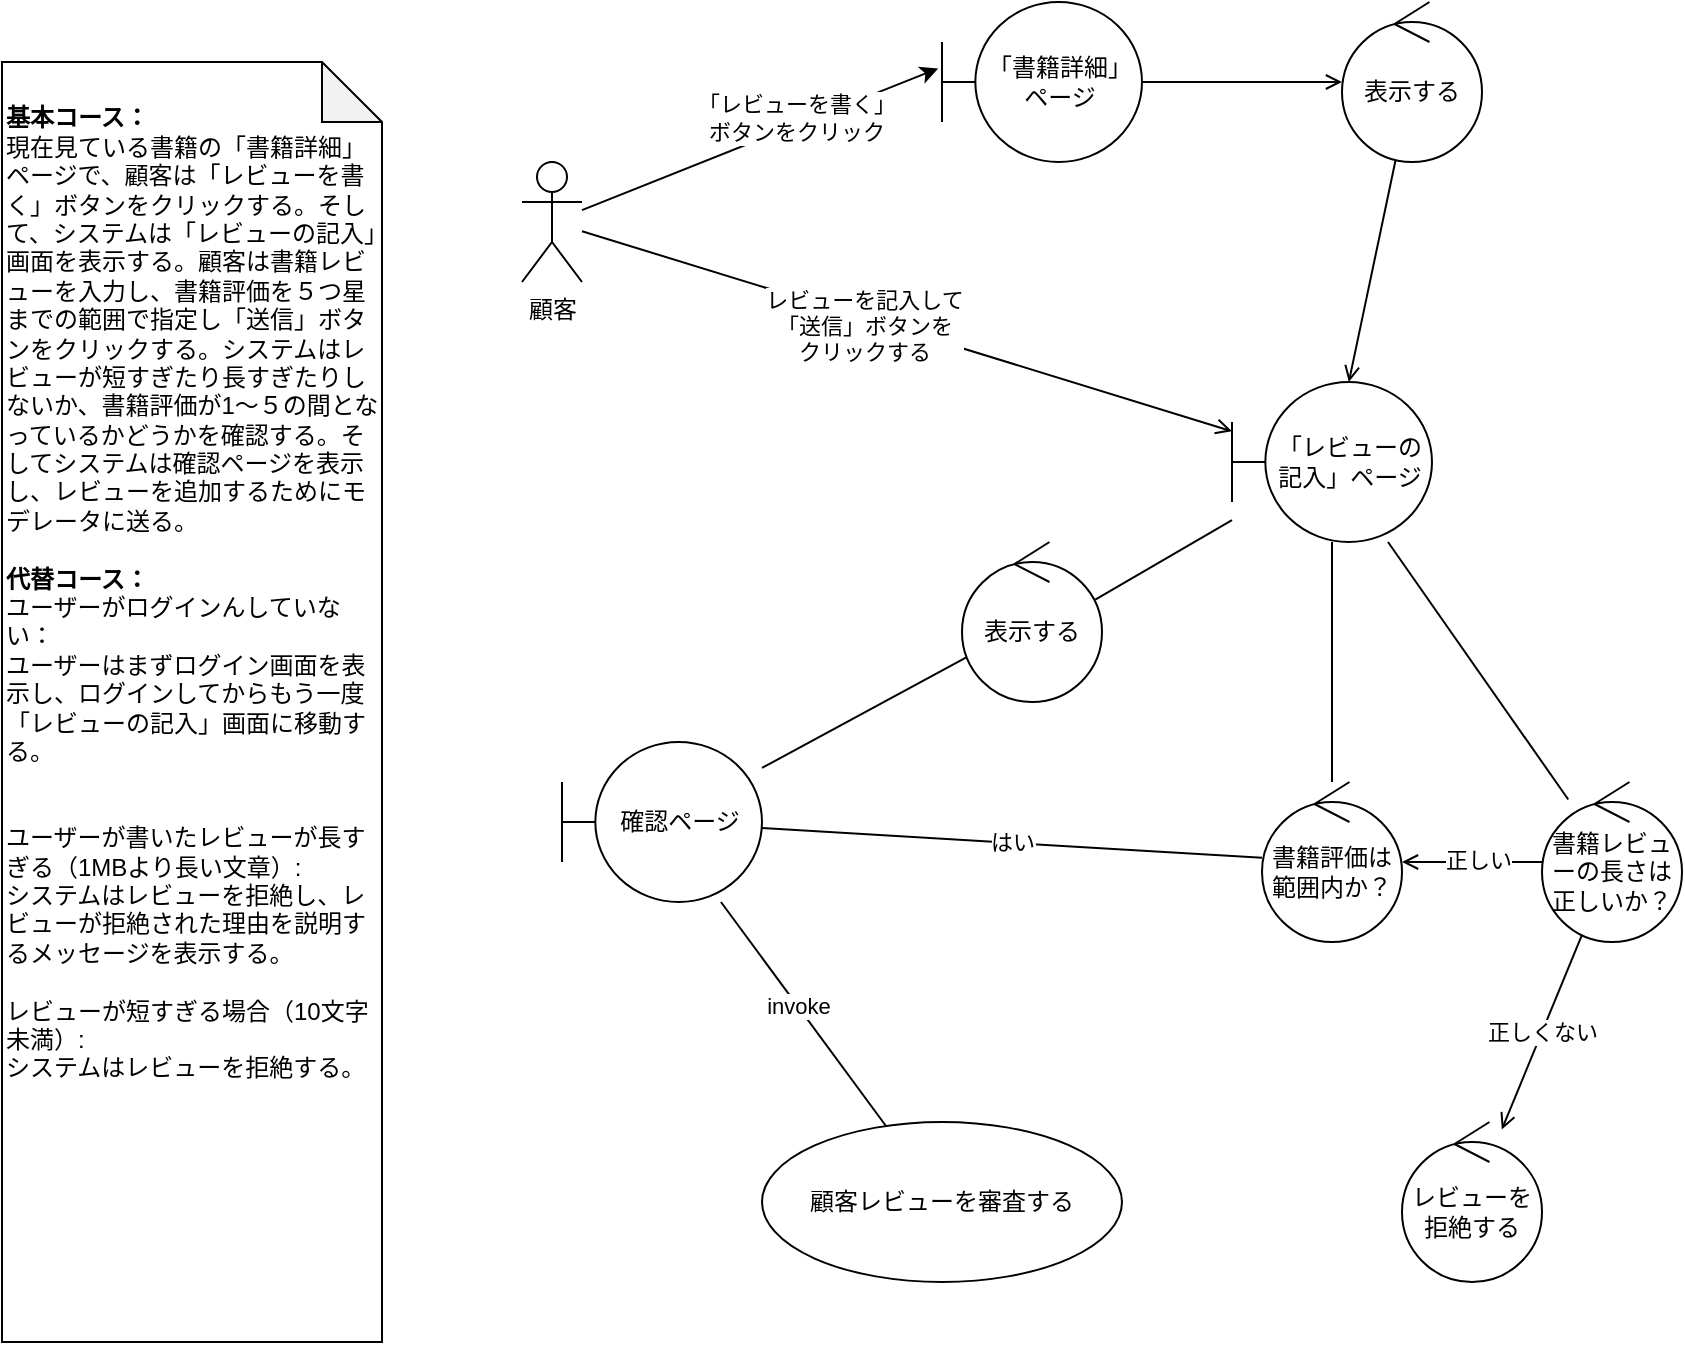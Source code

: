 <mxfile version="16.6.1" type="github">
  <diagram id="DGkYznJSPutk3NiBNSYJ" name="Page-1">
    <mxGraphModel dx="1381" dy="1219" grid="1" gridSize="10" guides="1" tooltips="1" connect="1" arrows="1" fold="1" page="1" pageScale="1" pageWidth="1169" pageHeight="827" math="0" shadow="0">
      <root>
        <mxCell id="0" />
        <mxCell id="1" parent="0" />
        <mxCell id="HRKtO4Kyq1DwwRxE1as--1" value="&lt;b&gt;&lt;br&gt;基本コース：&lt;/b&gt;&lt;br&gt;現在見ている書籍の「書籍詳細」ページで、顧客は「レビューを書く」ボタンをクリックする。そして、システムは「レビューの記入」画面を表示する。顧客は書籍レビューを入力し、書籍評価を５つ星までの範囲で指定し「送信」ボタンをクリックする。システムはレビューが短すぎたり長すぎたりしないか、書籍評価が1〜５の間となっているかどうかを確認する。そしてシステムは確認ページを表示し、レビューを追加するためにモデレータに送る。&lt;br&gt;&lt;br&gt;&lt;b&gt;代替コース：&lt;br&gt;&lt;/b&gt;ユーザーがログインんしていない：&lt;br&gt;ユーザーはまずログイン画面を表示し、ログインしてからもう一度「レビューの記入」画面に移動する。&lt;br&gt;&lt;br&gt;&lt;br&gt;ユーザーが書いたレビューが長すぎる（1MBより長い文章）:&lt;br&gt;システムはレビューを拒絶し、レビューが拒絶された理由を説明するメッセージを表示する。&lt;br&gt;&lt;br&gt;レビューが短すぎる場合（10文字未満）:&lt;br&gt;システムはレビューを拒絶する。" style="shape=note;whiteSpace=wrap;html=1;backgroundOutline=1;darkOpacity=0.05;align=left;verticalAlign=top;" parent="1" vertex="1">
          <mxGeometry x="50" y="80" width="190" height="640" as="geometry" />
        </mxCell>
        <mxCell id="HRKtO4Kyq1DwwRxE1as--6" value="" style="rounded=0;orthogonalLoop=1;jettySize=auto;html=1;entryX=-0.019;entryY=0.415;entryDx=0;entryDy=0;entryPerimeter=0;" parent="1" source="HRKtO4Kyq1DwwRxE1as--2" target="uWYxpY_xJqgRA1MKXE2g-11" edge="1">
          <mxGeometry relative="1" as="geometry" />
        </mxCell>
        <mxCell id="HRKtO4Kyq1DwwRxE1as--7" value="「レビューを書く」&lt;br&gt;ボタンをクリック" style="edgeLabel;html=1;align=center;verticalAlign=middle;resizable=0;points=[];" parent="HRKtO4Kyq1DwwRxE1as--6" vertex="1" connectable="0">
          <mxGeometry x="0.216" y="3" relative="1" as="geometry">
            <mxPoint as="offset" />
          </mxGeometry>
        </mxCell>
        <mxCell id="uWYxpY_xJqgRA1MKXE2g-15" value="" style="edgeStyle=none;rounded=0;orthogonalLoop=1;jettySize=auto;html=1;endArrow=open;endFill=0;" edge="1" parent="1" source="HRKtO4Kyq1DwwRxE1as--2" target="HRKtO4Kyq1DwwRxE1as--5">
          <mxGeometry relative="1" as="geometry" />
        </mxCell>
        <mxCell id="uWYxpY_xJqgRA1MKXE2g-23" value="レビューを記入して&lt;br&gt;「送信」ボタンを&lt;br&gt;クリックする" style="edgeLabel;html=1;align=center;verticalAlign=middle;resizable=0;points=[];" vertex="1" connectable="0" parent="uWYxpY_xJqgRA1MKXE2g-15">
          <mxGeometry x="-0.126" y="-4" relative="1" as="geometry">
            <mxPoint as="offset" />
          </mxGeometry>
        </mxCell>
        <mxCell id="HRKtO4Kyq1DwwRxE1as--2" value="顧客" style="shape=umlActor;verticalLabelPosition=bottom;verticalAlign=top;html=1;" parent="1" vertex="1">
          <mxGeometry x="310" y="130" width="30" height="60" as="geometry" />
        </mxCell>
        <mxCell id="uWYxpY_xJqgRA1MKXE2g-4" value="" style="edgeStyle=none;rounded=0;orthogonalLoop=1;jettySize=auto;html=1;endArrow=none;endFill=0;" edge="1" parent="1" source="HRKtO4Kyq1DwwRxE1as--5" target="uWYxpY_xJqgRA1MKXE2g-3">
          <mxGeometry relative="1" as="geometry" />
        </mxCell>
        <mxCell id="uWYxpY_xJqgRA1MKXE2g-18" value="" style="edgeStyle=none;rounded=0;orthogonalLoop=1;jettySize=auto;html=1;endArrow=none;endFill=0;" edge="1" parent="1" source="HRKtO4Kyq1DwwRxE1as--5" target="uWYxpY_xJqgRA1MKXE2g-7">
          <mxGeometry relative="1" as="geometry" />
        </mxCell>
        <mxCell id="uWYxpY_xJqgRA1MKXE2g-25" value="" style="edgeStyle=none;rounded=0;orthogonalLoop=1;jettySize=auto;html=1;endArrow=none;endFill=0;entryX=0.952;entryY=0.36;entryDx=0;entryDy=0;entryPerimeter=0;" edge="1" parent="1" source="HRKtO4Kyq1DwwRxE1as--5" target="uWYxpY_xJqgRA1MKXE2g-26">
          <mxGeometry relative="1" as="geometry" />
        </mxCell>
        <mxCell id="HRKtO4Kyq1DwwRxE1as--5" value="「レビューの記入」ページ" style="shape=umlBoundary;whiteSpace=wrap;html=1;" parent="1" vertex="1">
          <mxGeometry x="665" y="240" width="100" height="80" as="geometry" />
        </mxCell>
        <mxCell id="uWYxpY_xJqgRA1MKXE2g-28" value="はい" style="edgeStyle=none;rounded=0;orthogonalLoop=1;jettySize=auto;html=1;endArrow=none;endFill=0;" edge="1" parent="1" source="uWYxpY_xJqgRA1MKXE2g-3" target="uWYxpY_xJqgRA1MKXE2g-24">
          <mxGeometry relative="1" as="geometry" />
        </mxCell>
        <mxCell id="uWYxpY_xJqgRA1MKXE2g-3" value="書籍評価は範囲内か？" style="ellipse;shape=umlControl;whiteSpace=wrap;html=1;" vertex="1" parent="1">
          <mxGeometry x="680" y="440" width="70" height="80" as="geometry" />
        </mxCell>
        <mxCell id="uWYxpY_xJqgRA1MKXE2g-19" value="" style="edgeStyle=none;rounded=0;orthogonalLoop=1;jettySize=auto;html=1;endArrow=open;endFill=0;" edge="1" parent="1" source="uWYxpY_xJqgRA1MKXE2g-7" target="uWYxpY_xJqgRA1MKXE2g-3">
          <mxGeometry relative="1" as="geometry" />
        </mxCell>
        <mxCell id="uWYxpY_xJqgRA1MKXE2g-20" value="正しい" style="edgeLabel;html=1;align=center;verticalAlign=middle;resizable=0;points=[];" vertex="1" connectable="0" parent="uWYxpY_xJqgRA1MKXE2g-19">
          <mxGeometry x="-0.077" y="-1" relative="1" as="geometry">
            <mxPoint as="offset" />
          </mxGeometry>
        </mxCell>
        <mxCell id="uWYxpY_xJqgRA1MKXE2g-21" value="正しくない" style="edgeStyle=none;rounded=0;orthogonalLoop=1;jettySize=auto;html=1;endArrow=open;endFill=0;" edge="1" parent="1" source="uWYxpY_xJqgRA1MKXE2g-7" target="uWYxpY_xJqgRA1MKXE2g-10">
          <mxGeometry relative="1" as="geometry" />
        </mxCell>
        <mxCell id="uWYxpY_xJqgRA1MKXE2g-7" value="書籍レビューの長さは正しいか？" style="ellipse;shape=umlControl;whiteSpace=wrap;html=1;" vertex="1" parent="1">
          <mxGeometry x="820" y="440" width="70" height="80" as="geometry" />
        </mxCell>
        <mxCell id="uWYxpY_xJqgRA1MKXE2g-10" value="レビューを拒絶する" style="ellipse;shape=umlControl;whiteSpace=wrap;html=1;" vertex="1" parent="1">
          <mxGeometry x="750" y="610" width="70" height="80" as="geometry" />
        </mxCell>
        <mxCell id="uWYxpY_xJqgRA1MKXE2g-13" value="" style="edgeStyle=none;rounded=0;orthogonalLoop=1;jettySize=auto;html=1;endArrow=open;endFill=0;" edge="1" parent="1" source="uWYxpY_xJqgRA1MKXE2g-11" target="uWYxpY_xJqgRA1MKXE2g-12">
          <mxGeometry relative="1" as="geometry" />
        </mxCell>
        <mxCell id="uWYxpY_xJqgRA1MKXE2g-11" value="「書籍詳細」ページ" style="shape=umlBoundary;whiteSpace=wrap;html=1;" vertex="1" parent="1">
          <mxGeometry x="520" y="50" width="100" height="80" as="geometry" />
        </mxCell>
        <mxCell id="uWYxpY_xJqgRA1MKXE2g-14" value="" style="edgeStyle=none;rounded=0;orthogonalLoop=1;jettySize=auto;html=1;endArrow=open;endFill=0;" edge="1" parent="1" source="uWYxpY_xJqgRA1MKXE2g-12" target="HRKtO4Kyq1DwwRxE1as--5">
          <mxGeometry relative="1" as="geometry" />
        </mxCell>
        <mxCell id="uWYxpY_xJqgRA1MKXE2g-12" value="表示する" style="ellipse;shape=umlControl;whiteSpace=wrap;html=1;" vertex="1" parent="1">
          <mxGeometry x="720" y="50" width="70" height="80" as="geometry" />
        </mxCell>
        <mxCell id="uWYxpY_xJqgRA1MKXE2g-31" value="" style="edgeStyle=none;rounded=0;orthogonalLoop=1;jettySize=auto;html=1;endArrow=none;endFill=0;" edge="1" parent="1" source="uWYxpY_xJqgRA1MKXE2g-24" target="uWYxpY_xJqgRA1MKXE2g-30">
          <mxGeometry relative="1" as="geometry" />
        </mxCell>
        <mxCell id="uWYxpY_xJqgRA1MKXE2g-32" value="invoke" style="edgeLabel;html=1;align=center;verticalAlign=middle;resizable=0;points=[];" vertex="1" connectable="0" parent="uWYxpY_xJqgRA1MKXE2g-31">
          <mxGeometry x="-0.079" relative="1" as="geometry">
            <mxPoint as="offset" />
          </mxGeometry>
        </mxCell>
        <mxCell id="uWYxpY_xJqgRA1MKXE2g-24" value="確認ページ" style="shape=umlBoundary;whiteSpace=wrap;html=1;" vertex="1" parent="1">
          <mxGeometry x="330" y="420" width="100" height="80" as="geometry" />
        </mxCell>
        <mxCell id="uWYxpY_xJqgRA1MKXE2g-27" value="" style="edgeStyle=none;rounded=0;orthogonalLoop=1;jettySize=auto;html=1;endArrow=none;endFill=0;" edge="1" parent="1" source="uWYxpY_xJqgRA1MKXE2g-26" target="uWYxpY_xJqgRA1MKXE2g-24">
          <mxGeometry relative="1" as="geometry" />
        </mxCell>
        <mxCell id="uWYxpY_xJqgRA1MKXE2g-26" value="表示する" style="ellipse;shape=umlControl;whiteSpace=wrap;html=1;" vertex="1" parent="1">
          <mxGeometry x="530" y="320" width="70" height="80" as="geometry" />
        </mxCell>
        <mxCell id="uWYxpY_xJqgRA1MKXE2g-30" value="顧客レビューを審査する" style="ellipse;whiteSpace=wrap;html=1;" vertex="1" parent="1">
          <mxGeometry x="430" y="610" width="180" height="80" as="geometry" />
        </mxCell>
      </root>
    </mxGraphModel>
  </diagram>
</mxfile>

